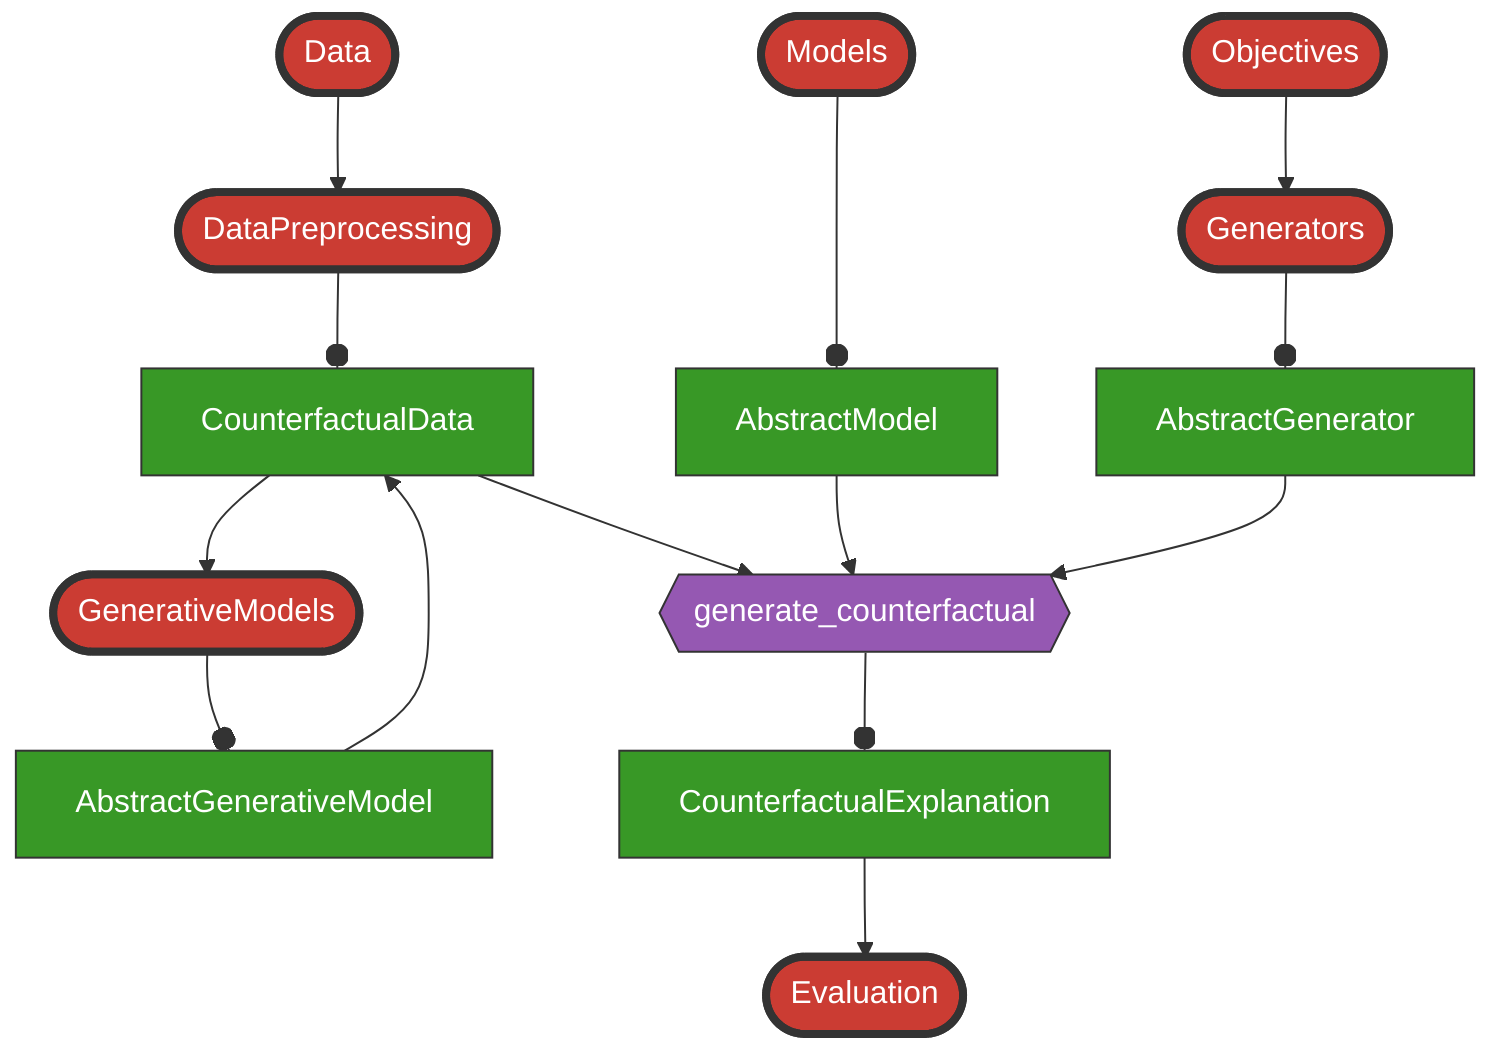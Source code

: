 flowchart TB
    
    classDef module fill:#cb3c33,stroke:#333,color:#fff,stroke-width:4px;
    classDef struct fill:#389826,stroke:#333,color:#fff;
    classDef funct fill:#9558b2,stroke:#333,color:#fff;
    %% classDef default font-size:36px,height:60px;

    %% Components
    data(["Data"])
    generative(["GenerativeModels"])
    vae["AbstractGenerativeModel"]
    data_pre(["DataPreprocessing"])
    c_data["CounterfactualData"]
    models(["Models"])
    model["AbstractModel"]
    generators(["Generators"])
    generator["AbstractGenerator"]
    generate_counterfactual{{"generate_counterfactual"}}
    ce["CounterfactualExplanation"]
    eval(["Evaluation"])
    obj(["Objectives"])

    class vae,c_data,model,generator,ce struct;
    class data,generative,data_pre,models,generators,eval,obj module;
    class generate_counterfactual funct;

    %% Graph
    data --> data_pre
    data_pre --o c_data
    c_data --> generative 
    generative --o vae
    vae ---> c_data

    models ---o model

    obj --> generators
    generators --o generator

    c_data & model & generator --> generate_counterfactual

    generate_counterfactual --o ce

    ce --> eval